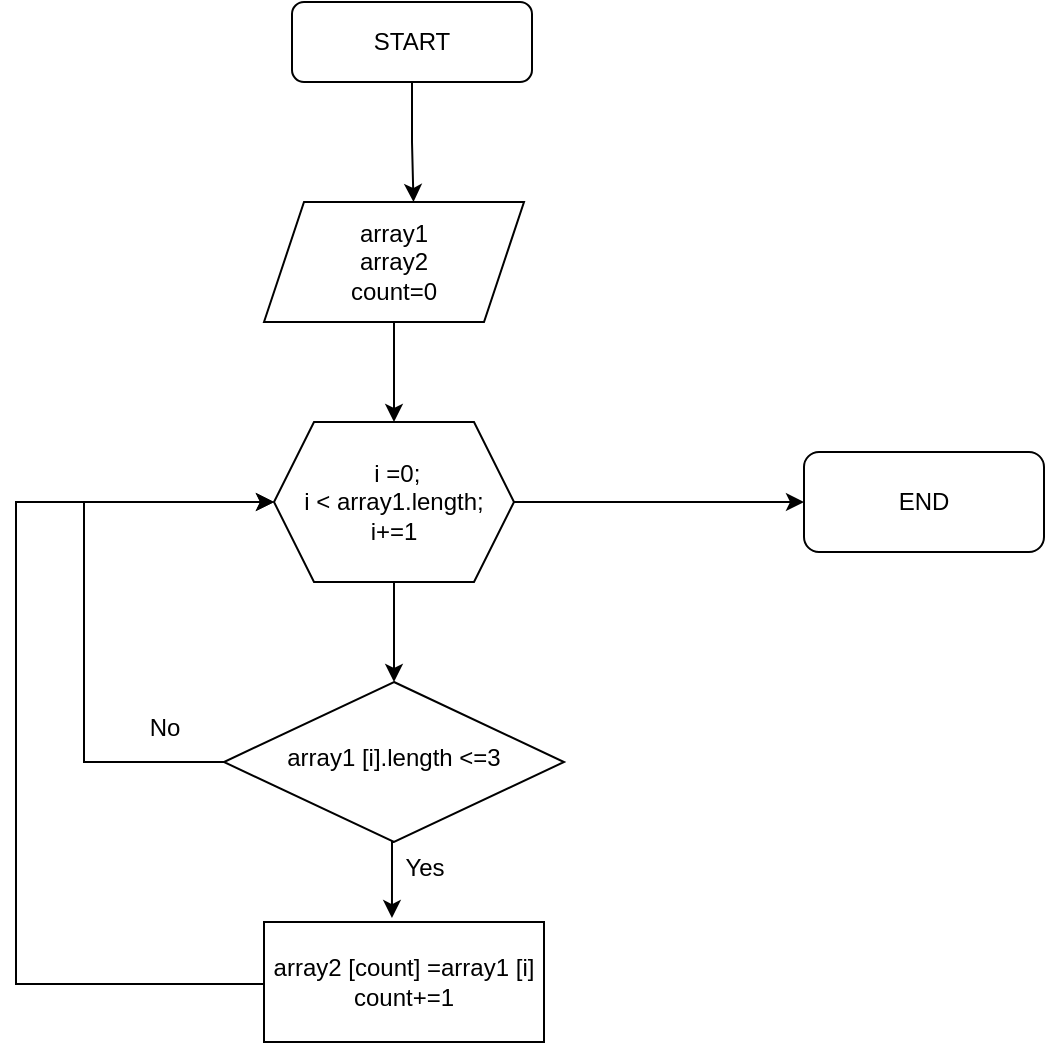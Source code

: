 <mxfile version="24.8.3">
  <diagram id="C5RBs43oDa-KdzZeNtuy" name="Page-1">
    <mxGraphModel dx="1380" dy="739" grid="1" gridSize="10" guides="1" tooltips="1" connect="1" arrows="1" fold="1" page="1" pageScale="1" pageWidth="827" pageHeight="1169" math="0" shadow="0">
      <root>
        <mxCell id="WIyWlLk6GJQsqaUBKTNV-0" />
        <mxCell id="WIyWlLk6GJQsqaUBKTNV-1" parent="WIyWlLk6GJQsqaUBKTNV-0" />
        <mxCell id="WIyWlLk6GJQsqaUBKTNV-3" value="START" style="rounded=1;whiteSpace=wrap;html=1;fontSize=12;glass=0;strokeWidth=1;shadow=0;" parent="WIyWlLk6GJQsqaUBKTNV-1" vertex="1">
          <mxGeometry x="354" y="80" width="120" height="40" as="geometry" />
        </mxCell>
        <mxCell id="Io7Ibw4qHEGhwOTzS_PF-22" style="edgeStyle=orthogonalEdgeStyle;rounded=0;orthogonalLoop=1;jettySize=auto;html=1;exitX=0;exitY=0.5;exitDx=0;exitDy=0;entryX=0;entryY=0.5;entryDx=0;entryDy=0;" edge="1" parent="WIyWlLk6GJQsqaUBKTNV-1" source="WIyWlLk6GJQsqaUBKTNV-10" target="Io7Ibw4qHEGhwOTzS_PF-5">
          <mxGeometry relative="1" as="geometry">
            <Array as="points">
              <mxPoint x="250" y="460" />
              <mxPoint x="250" y="330" />
            </Array>
          </mxGeometry>
        </mxCell>
        <mxCell id="WIyWlLk6GJQsqaUBKTNV-10" value="array1 [i].length &amp;lt;=3" style="rhombus;whiteSpace=wrap;html=1;shadow=0;fontFamily=Helvetica;fontSize=12;align=center;strokeWidth=1;spacing=6;spacingTop=-4;" parent="WIyWlLk6GJQsqaUBKTNV-1" vertex="1">
          <mxGeometry x="320" y="420" width="170" height="80" as="geometry" />
        </mxCell>
        <mxCell id="WIyWlLk6GJQsqaUBKTNV-11" value="END" style="rounded=1;whiteSpace=wrap;html=1;fontSize=12;glass=0;strokeWidth=1;shadow=0;" parent="WIyWlLk6GJQsqaUBKTNV-1" vertex="1">
          <mxGeometry x="610" y="305" width="120" height="50" as="geometry" />
        </mxCell>
        <mxCell id="Io7Ibw4qHEGhwOTzS_PF-24" style="edgeStyle=orthogonalEdgeStyle;rounded=0;orthogonalLoop=1;jettySize=auto;html=1;exitX=0;exitY=0.5;exitDx=0;exitDy=0;entryX=0;entryY=0.5;entryDx=0;entryDy=0;" edge="1" parent="WIyWlLk6GJQsqaUBKTNV-1">
          <mxGeometry relative="1" as="geometry">
            <mxPoint x="340" y="570" as="sourcePoint" />
            <mxPoint x="345" y="330" as="targetPoint" />
            <Array as="points">
              <mxPoint x="340" y="571" />
              <mxPoint x="216" y="571" />
              <mxPoint x="216" y="330" />
            </Array>
          </mxGeometry>
        </mxCell>
        <mxCell id="Io7Ibw4qHEGhwOTzS_PF-0" value="array2 [count] =array1 [i]&lt;div&gt;count+=1&lt;/div&gt;" style="rounded=0;whiteSpace=wrap;html=1;" vertex="1" parent="WIyWlLk6GJQsqaUBKTNV-1">
          <mxGeometry x="340" y="540" width="140" height="60" as="geometry" />
        </mxCell>
        <mxCell id="Io7Ibw4qHEGhwOTzS_PF-6" style="edgeStyle=orthogonalEdgeStyle;rounded=0;orthogonalLoop=1;jettySize=auto;html=1;exitX=0.5;exitY=1;exitDx=0;exitDy=0;" edge="1" parent="WIyWlLk6GJQsqaUBKTNV-1" source="Io7Ibw4qHEGhwOTzS_PF-3" target="Io7Ibw4qHEGhwOTzS_PF-5">
          <mxGeometry relative="1" as="geometry" />
        </mxCell>
        <mxCell id="Io7Ibw4qHEGhwOTzS_PF-3" value="array1&lt;div&gt;array2&lt;/div&gt;&lt;div&gt;count=0&lt;/div&gt;" style="shape=parallelogram;perimeter=parallelogramPerimeter;whiteSpace=wrap;html=1;fixedSize=1;" vertex="1" parent="WIyWlLk6GJQsqaUBKTNV-1">
          <mxGeometry x="340" y="180" width="130" height="60" as="geometry" />
        </mxCell>
        <mxCell id="Io7Ibw4qHEGhwOTzS_PF-4" style="edgeStyle=orthogonalEdgeStyle;rounded=0;orthogonalLoop=1;jettySize=auto;html=1;exitX=0.5;exitY=1;exitDx=0;exitDy=0;entryX=0.575;entryY=0;entryDx=0;entryDy=0;entryPerimeter=0;" edge="1" parent="WIyWlLk6GJQsqaUBKTNV-1" source="WIyWlLk6GJQsqaUBKTNV-3" target="Io7Ibw4qHEGhwOTzS_PF-3">
          <mxGeometry relative="1" as="geometry">
            <mxPoint x="220" y="162" as="targetPoint" />
          </mxGeometry>
        </mxCell>
        <mxCell id="Io7Ibw4qHEGhwOTzS_PF-7" style="edgeStyle=orthogonalEdgeStyle;rounded=0;orthogonalLoop=1;jettySize=auto;html=1;exitX=0.5;exitY=1;exitDx=0;exitDy=0;" edge="1" parent="WIyWlLk6GJQsqaUBKTNV-1" source="Io7Ibw4qHEGhwOTzS_PF-5" target="WIyWlLk6GJQsqaUBKTNV-10">
          <mxGeometry relative="1" as="geometry" />
        </mxCell>
        <mxCell id="Io7Ibw4qHEGhwOTzS_PF-19" style="edgeStyle=orthogonalEdgeStyle;rounded=0;orthogonalLoop=1;jettySize=auto;html=1;exitX=1;exitY=0.5;exitDx=0;exitDy=0;entryX=0;entryY=0.5;entryDx=0;entryDy=0;" edge="1" parent="WIyWlLk6GJQsqaUBKTNV-1" source="Io7Ibw4qHEGhwOTzS_PF-5" target="WIyWlLk6GJQsqaUBKTNV-11">
          <mxGeometry relative="1" as="geometry" />
        </mxCell>
        <mxCell id="Io7Ibw4qHEGhwOTzS_PF-5" value="&amp;nbsp;i =0;&lt;div&gt;i &amp;lt; array1.length;&lt;/div&gt;&lt;div&gt;i+=1&lt;/div&gt;" style="shape=hexagon;perimeter=hexagonPerimeter2;whiteSpace=wrap;html=1;fixedSize=1;" vertex="1" parent="WIyWlLk6GJQsqaUBKTNV-1">
          <mxGeometry x="345" y="290" width="120" height="80" as="geometry" />
        </mxCell>
        <mxCell id="Io7Ibw4qHEGhwOTzS_PF-20" style="edgeStyle=orthogonalEdgeStyle;rounded=0;orthogonalLoop=1;jettySize=auto;html=1;exitX=0.5;exitY=1;exitDx=0;exitDy=0;entryX=0.457;entryY=-0.033;entryDx=0;entryDy=0;entryPerimeter=0;" edge="1" parent="WIyWlLk6GJQsqaUBKTNV-1" source="WIyWlLk6GJQsqaUBKTNV-10" target="Io7Ibw4qHEGhwOTzS_PF-0">
          <mxGeometry relative="1" as="geometry" />
        </mxCell>
        <mxCell id="Io7Ibw4qHEGhwOTzS_PF-21" value="Yes" style="text;html=1;align=center;verticalAlign=middle;resizable=0;points=[];autosize=1;strokeColor=none;fillColor=none;" vertex="1" parent="WIyWlLk6GJQsqaUBKTNV-1">
          <mxGeometry x="400" y="498" width="40" height="30" as="geometry" />
        </mxCell>
        <mxCell id="Io7Ibw4qHEGhwOTzS_PF-23" value="No" style="text;html=1;align=center;verticalAlign=middle;resizable=0;points=[];autosize=1;strokeColor=none;fillColor=none;" vertex="1" parent="WIyWlLk6GJQsqaUBKTNV-1">
          <mxGeometry x="270" y="428" width="40" height="30" as="geometry" />
        </mxCell>
      </root>
    </mxGraphModel>
  </diagram>
</mxfile>


